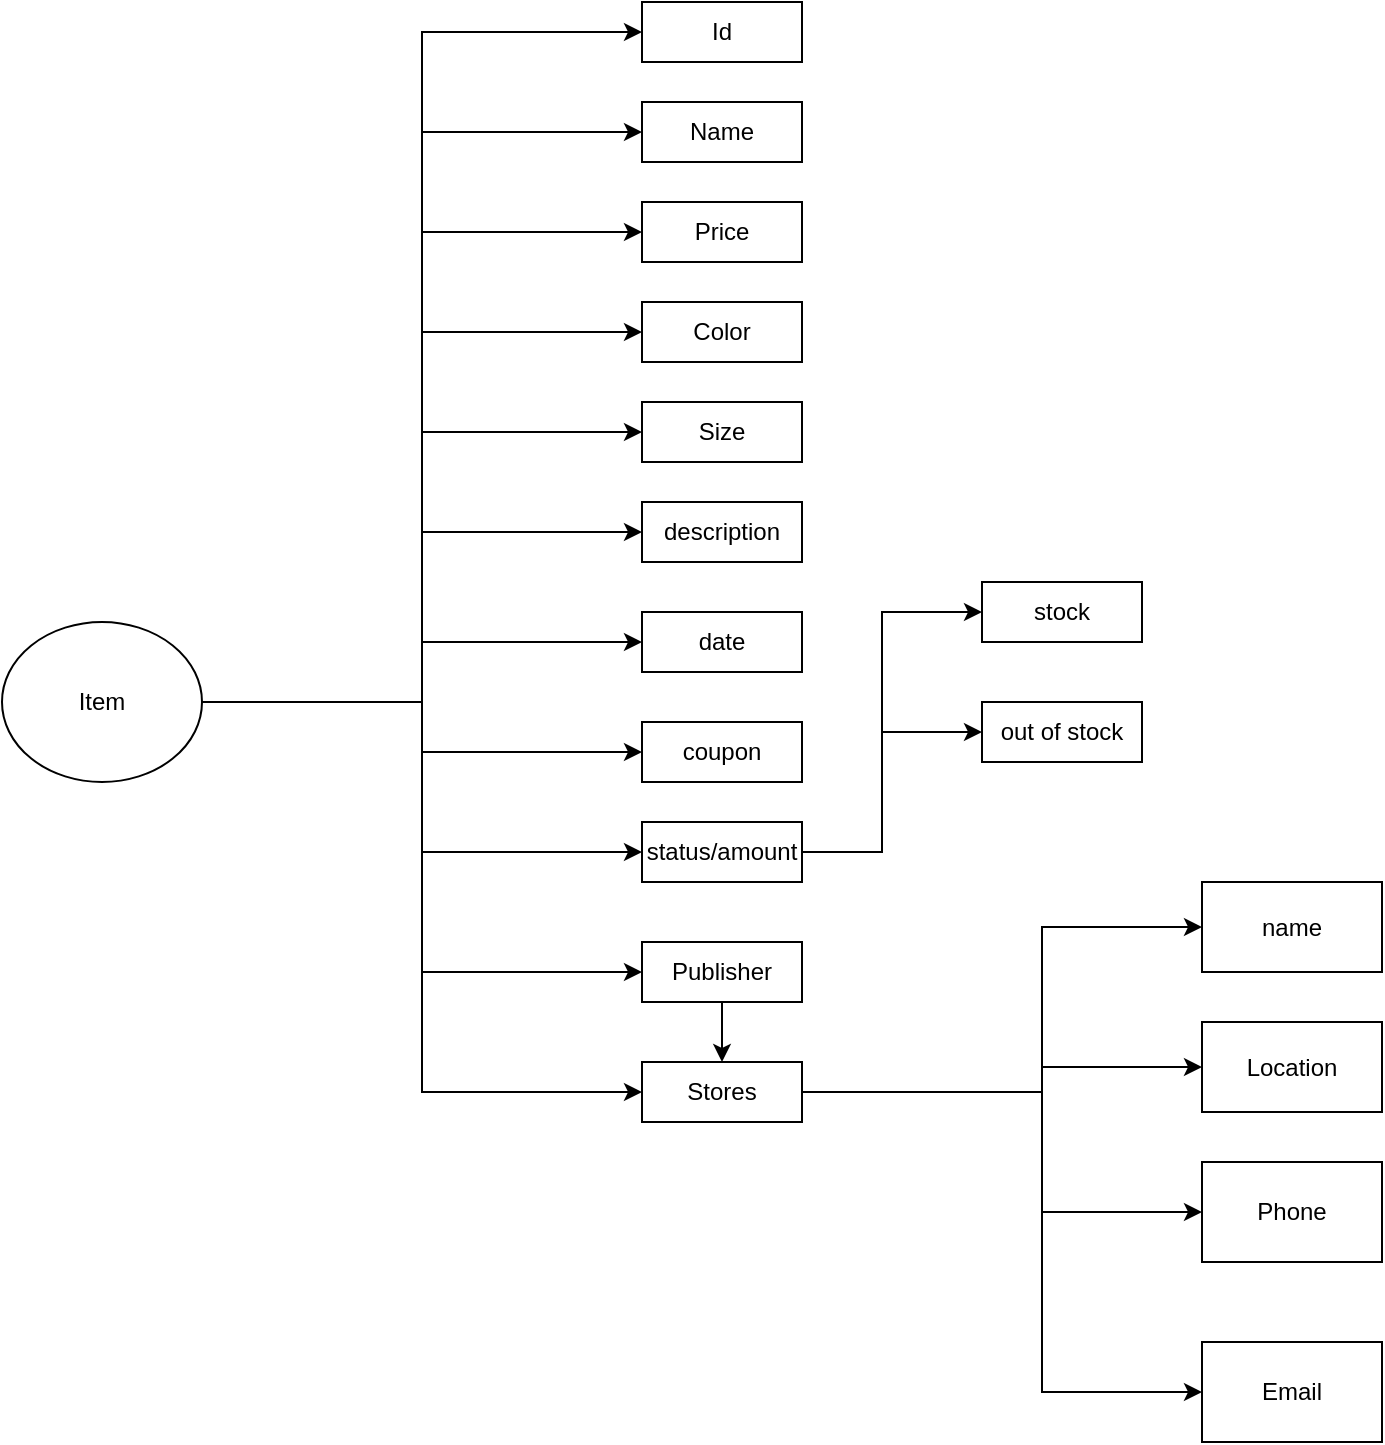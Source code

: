 <mxfile version="22.0.4" type="github">
  <diagram name="Page-1" id="5f0bae14-7c28-e335-631c-24af17079c00">
    <mxGraphModel dx="1434" dy="758" grid="1" gridSize="10" guides="1" tooltips="1" connect="1" arrows="1" fold="1" page="1" pageScale="1" pageWidth="1100" pageHeight="850" background="none" math="0" shadow="0">
      <root>
        <mxCell id="0" />
        <mxCell id="1" parent="0" />
        <mxCell id="S9VukQKZtG6OWsave5vG-4" value="" style="edgeStyle=orthogonalEdgeStyle;rounded=0;orthogonalLoop=1;jettySize=auto;html=1;entryX=0;entryY=0.5;entryDx=0;entryDy=0;" parent="1" source="S9VukQKZtG6OWsave5vG-2" target="S9VukQKZtG6OWsave5vG-3" edge="1">
          <mxGeometry relative="1" as="geometry" />
        </mxCell>
        <mxCell id="S9VukQKZtG6OWsave5vG-25" style="edgeStyle=orthogonalEdgeStyle;rounded=0;orthogonalLoop=1;jettySize=auto;html=1;entryX=0;entryY=0.5;entryDx=0;entryDy=0;" parent="1" source="S9VukQKZtG6OWsave5vG-2" target="S9VukQKZtG6OWsave5vG-5" edge="1">
          <mxGeometry relative="1" as="geometry" />
        </mxCell>
        <mxCell id="S9VukQKZtG6OWsave5vG-26" style="edgeStyle=orthogonalEdgeStyle;rounded=0;orthogonalLoop=1;jettySize=auto;html=1;entryX=0;entryY=0.5;entryDx=0;entryDy=0;" parent="1" source="S9VukQKZtG6OWsave5vG-2" target="S9VukQKZtG6OWsave5vG-6" edge="1">
          <mxGeometry relative="1" as="geometry" />
        </mxCell>
        <mxCell id="S9VukQKZtG6OWsave5vG-27" style="edgeStyle=orthogonalEdgeStyle;rounded=0;orthogonalLoop=1;jettySize=auto;html=1;entryX=0;entryY=0.5;entryDx=0;entryDy=0;" parent="1" source="S9VukQKZtG6OWsave5vG-2" target="S9VukQKZtG6OWsave5vG-7" edge="1">
          <mxGeometry relative="1" as="geometry" />
        </mxCell>
        <mxCell id="S9VukQKZtG6OWsave5vG-28" style="edgeStyle=orthogonalEdgeStyle;rounded=0;orthogonalLoop=1;jettySize=auto;html=1;entryX=0;entryY=0.5;entryDx=0;entryDy=0;" parent="1" source="S9VukQKZtG6OWsave5vG-2" target="S9VukQKZtG6OWsave5vG-8" edge="1">
          <mxGeometry relative="1" as="geometry" />
        </mxCell>
        <mxCell id="S9VukQKZtG6OWsave5vG-29" style="edgeStyle=orthogonalEdgeStyle;rounded=0;orthogonalLoop=1;jettySize=auto;html=1;entryX=0;entryY=0.5;entryDx=0;entryDy=0;" parent="1" source="S9VukQKZtG6OWsave5vG-2" target="S9VukQKZtG6OWsave5vG-9" edge="1">
          <mxGeometry relative="1" as="geometry" />
        </mxCell>
        <mxCell id="S9VukQKZtG6OWsave5vG-30" style="edgeStyle=orthogonalEdgeStyle;rounded=0;orthogonalLoop=1;jettySize=auto;html=1;entryX=0;entryY=0.5;entryDx=0;entryDy=0;" parent="1" source="S9VukQKZtG6OWsave5vG-2" target="S9VukQKZtG6OWsave5vG-11" edge="1">
          <mxGeometry relative="1" as="geometry" />
        </mxCell>
        <mxCell id="S9VukQKZtG6OWsave5vG-31" style="edgeStyle=orthogonalEdgeStyle;rounded=0;orthogonalLoop=1;jettySize=auto;html=1;entryX=0;entryY=0.5;entryDx=0;entryDy=0;" parent="1" source="S9VukQKZtG6OWsave5vG-2" target="S9VukQKZtG6OWsave5vG-13" edge="1">
          <mxGeometry relative="1" as="geometry" />
        </mxCell>
        <mxCell id="S9VukQKZtG6OWsave5vG-32" style="edgeStyle=orthogonalEdgeStyle;rounded=0;orthogonalLoop=1;jettySize=auto;html=1;entryX=0;entryY=0.5;entryDx=0;entryDy=0;" parent="1" source="S9VukQKZtG6OWsave5vG-2" target="S9VukQKZtG6OWsave5vG-10" edge="1">
          <mxGeometry relative="1" as="geometry" />
        </mxCell>
        <mxCell id="S9VukQKZtG6OWsave5vG-33" style="edgeStyle=orthogonalEdgeStyle;rounded=0;orthogonalLoop=1;jettySize=auto;html=1;entryX=0;entryY=0.5;entryDx=0;entryDy=0;" parent="1" source="S9VukQKZtG6OWsave5vG-2" target="S9VukQKZtG6OWsave5vG-12" edge="1">
          <mxGeometry relative="1" as="geometry" />
        </mxCell>
        <mxCell id="0CbIzwkUAEzrRN4CC4WN-4" style="edgeStyle=orthogonalEdgeStyle;rounded=0;orthogonalLoop=1;jettySize=auto;html=1;entryX=0;entryY=0.5;entryDx=0;entryDy=0;" edge="1" parent="1" source="S9VukQKZtG6OWsave5vG-2" target="0CbIzwkUAEzrRN4CC4WN-3">
          <mxGeometry relative="1" as="geometry" />
        </mxCell>
        <mxCell id="S9VukQKZtG6OWsave5vG-2" value="Item" style="ellipse;whiteSpace=wrap;html=1;" parent="1" vertex="1">
          <mxGeometry x="30" y="430" width="100" height="80" as="geometry" />
        </mxCell>
        <mxCell id="S9VukQKZtG6OWsave5vG-3" value="Id" style="whiteSpace=wrap;html=1;" parent="1" vertex="1">
          <mxGeometry x="350" y="120" width="80" height="30" as="geometry" />
        </mxCell>
        <mxCell id="S9VukQKZtG6OWsave5vG-5" value="Name" style="whiteSpace=wrap;html=1;" parent="1" vertex="1">
          <mxGeometry x="350" y="170" width="80" height="30" as="geometry" />
        </mxCell>
        <mxCell id="S9VukQKZtG6OWsave5vG-6" value="Price" style="whiteSpace=wrap;html=1;" parent="1" vertex="1">
          <mxGeometry x="350" y="220" width="80" height="30" as="geometry" />
        </mxCell>
        <mxCell id="S9VukQKZtG6OWsave5vG-7" value="Color" style="whiteSpace=wrap;html=1;" parent="1" vertex="1">
          <mxGeometry x="350" y="270" width="80" height="30" as="geometry" />
        </mxCell>
        <mxCell id="S9VukQKZtG6OWsave5vG-8" value="Size" style="whiteSpace=wrap;html=1;" parent="1" vertex="1">
          <mxGeometry x="350" y="320" width="80" height="30" as="geometry" />
        </mxCell>
        <mxCell id="S9VukQKZtG6OWsave5vG-9" value="date" style="whiteSpace=wrap;html=1;" parent="1" vertex="1">
          <mxGeometry x="350" y="425" width="80" height="30" as="geometry" />
        </mxCell>
        <mxCell id="0CbIzwkUAEzrRN4CC4WN-1" value="" style="edgeStyle=orthogonalEdgeStyle;rounded=0;orthogonalLoop=1;jettySize=auto;html=1;" edge="1" parent="1" source="S9VukQKZtG6OWsave5vG-10" target="S9VukQKZtG6OWsave5vG-12">
          <mxGeometry relative="1" as="geometry" />
        </mxCell>
        <mxCell id="S9VukQKZtG6OWsave5vG-10" value="Publisher" style="whiteSpace=wrap;html=1;" parent="1" vertex="1">
          <mxGeometry x="350" y="590" width="80" height="30" as="geometry" />
        </mxCell>
        <mxCell id="S9VukQKZtG6OWsave5vG-11" value="coupon" style="whiteSpace=wrap;html=1;" parent="1" vertex="1">
          <mxGeometry x="350" y="480" width="80" height="30" as="geometry" />
        </mxCell>
        <mxCell id="S9VukQKZtG6OWsave5vG-23" style="edgeStyle=orthogonalEdgeStyle;rounded=0;orthogonalLoop=1;jettySize=auto;html=1;entryX=0;entryY=0.5;entryDx=0;entryDy=0;" parent="1" source="S9VukQKZtG6OWsave5vG-12" target="S9VukQKZtG6OWsave5vG-17" edge="1">
          <mxGeometry relative="1" as="geometry">
            <Array as="points">
              <mxPoint x="550" y="665" />
              <mxPoint x="550" y="725" />
            </Array>
          </mxGeometry>
        </mxCell>
        <mxCell id="S9VukQKZtG6OWsave5vG-34" style="edgeStyle=orthogonalEdgeStyle;rounded=0;orthogonalLoop=1;jettySize=auto;html=1;entryX=0;entryY=0.5;entryDx=0;entryDy=0;" parent="1" source="S9VukQKZtG6OWsave5vG-12" target="S9VukQKZtG6OWsave5vG-14" edge="1">
          <mxGeometry relative="1" as="geometry">
            <Array as="points">
              <mxPoint x="550" y="665" />
              <mxPoint x="550" y="583" />
            </Array>
          </mxGeometry>
        </mxCell>
        <mxCell id="S9VukQKZtG6OWsave5vG-35" style="edgeStyle=orthogonalEdgeStyle;rounded=0;orthogonalLoop=1;jettySize=auto;html=1;entryX=0;entryY=0.5;entryDx=0;entryDy=0;" parent="1" source="S9VukQKZtG6OWsave5vG-12" target="S9VukQKZtG6OWsave5vG-18" edge="1">
          <mxGeometry relative="1" as="geometry">
            <Array as="points">
              <mxPoint x="550" y="665" />
              <mxPoint x="550" y="815" />
            </Array>
          </mxGeometry>
        </mxCell>
        <mxCell id="S9VukQKZtG6OWsave5vG-36" style="edgeStyle=orthogonalEdgeStyle;rounded=0;orthogonalLoop=1;jettySize=auto;html=1;entryX=0;entryY=0.5;entryDx=0;entryDy=0;" parent="1" source="S9VukQKZtG6OWsave5vG-12" target="S9VukQKZtG6OWsave5vG-16" edge="1">
          <mxGeometry relative="1" as="geometry">
            <Array as="points">
              <mxPoint x="550" y="665" />
              <mxPoint x="550" y="653" />
            </Array>
          </mxGeometry>
        </mxCell>
        <mxCell id="S9VukQKZtG6OWsave5vG-12" value="Stores" style="whiteSpace=wrap;html=1;" parent="1" vertex="1">
          <mxGeometry x="350" y="650" width="80" height="30" as="geometry" />
        </mxCell>
        <mxCell id="S9VukQKZtG6OWsave5vG-38" value="" style="edgeStyle=orthogonalEdgeStyle;rounded=0;orthogonalLoop=1;jettySize=auto;html=1;entryX=0;entryY=0.5;entryDx=0;entryDy=0;" parent="1" source="S9VukQKZtG6OWsave5vG-13" target="S9VukQKZtG6OWsave5vG-37" edge="1">
          <mxGeometry relative="1" as="geometry">
            <Array as="points">
              <mxPoint x="470" y="545" />
              <mxPoint x="470" y="425" />
            </Array>
          </mxGeometry>
        </mxCell>
        <mxCell id="S9VukQKZtG6OWsave5vG-40" style="edgeStyle=orthogonalEdgeStyle;rounded=0;orthogonalLoop=1;jettySize=auto;html=1;entryX=0;entryY=0.5;entryDx=0;entryDy=0;" parent="1" source="S9VukQKZtG6OWsave5vG-13" target="S9VukQKZtG6OWsave5vG-39" edge="1">
          <mxGeometry relative="1" as="geometry">
            <Array as="points">
              <mxPoint x="470" y="545" />
              <mxPoint x="470" y="485" />
            </Array>
          </mxGeometry>
        </mxCell>
        <mxCell id="S9VukQKZtG6OWsave5vG-13" value="status/amount" style="whiteSpace=wrap;html=1;" parent="1" vertex="1">
          <mxGeometry x="350" y="530" width="80" height="30" as="geometry" />
        </mxCell>
        <mxCell id="S9VukQKZtG6OWsave5vG-14" value="name" style="whiteSpace=wrap;html=1;" parent="1" vertex="1">
          <mxGeometry x="630" y="560" width="90" height="45" as="geometry" />
        </mxCell>
        <mxCell id="S9VukQKZtG6OWsave5vG-16" value="Location" style="whiteSpace=wrap;html=1;" parent="1" vertex="1">
          <mxGeometry x="630" y="630" width="90" height="45" as="geometry" />
        </mxCell>
        <mxCell id="S9VukQKZtG6OWsave5vG-17" value="Phone" style="whiteSpace=wrap;html=1;" parent="1" vertex="1">
          <mxGeometry x="630" y="700" width="90" height="50" as="geometry" />
        </mxCell>
        <mxCell id="S9VukQKZtG6OWsave5vG-18" value="Email" style="whiteSpace=wrap;html=1;" parent="1" vertex="1">
          <mxGeometry x="630" y="790" width="90" height="50" as="geometry" />
        </mxCell>
        <mxCell id="S9VukQKZtG6OWsave5vG-37" value="stock" style="whiteSpace=wrap;html=1;" parent="1" vertex="1">
          <mxGeometry x="520" y="410" width="80" height="30" as="geometry" />
        </mxCell>
        <mxCell id="S9VukQKZtG6OWsave5vG-39" value="out of stock" style="whiteSpace=wrap;html=1;" parent="1" vertex="1">
          <mxGeometry x="520" y="470" width="80" height="30" as="geometry" />
        </mxCell>
        <mxCell id="0CbIzwkUAEzrRN4CC4WN-3" value="description" style="whiteSpace=wrap;html=1;" vertex="1" parent="1">
          <mxGeometry x="350" y="370" width="80" height="30" as="geometry" />
        </mxCell>
      </root>
    </mxGraphModel>
  </diagram>
</mxfile>
